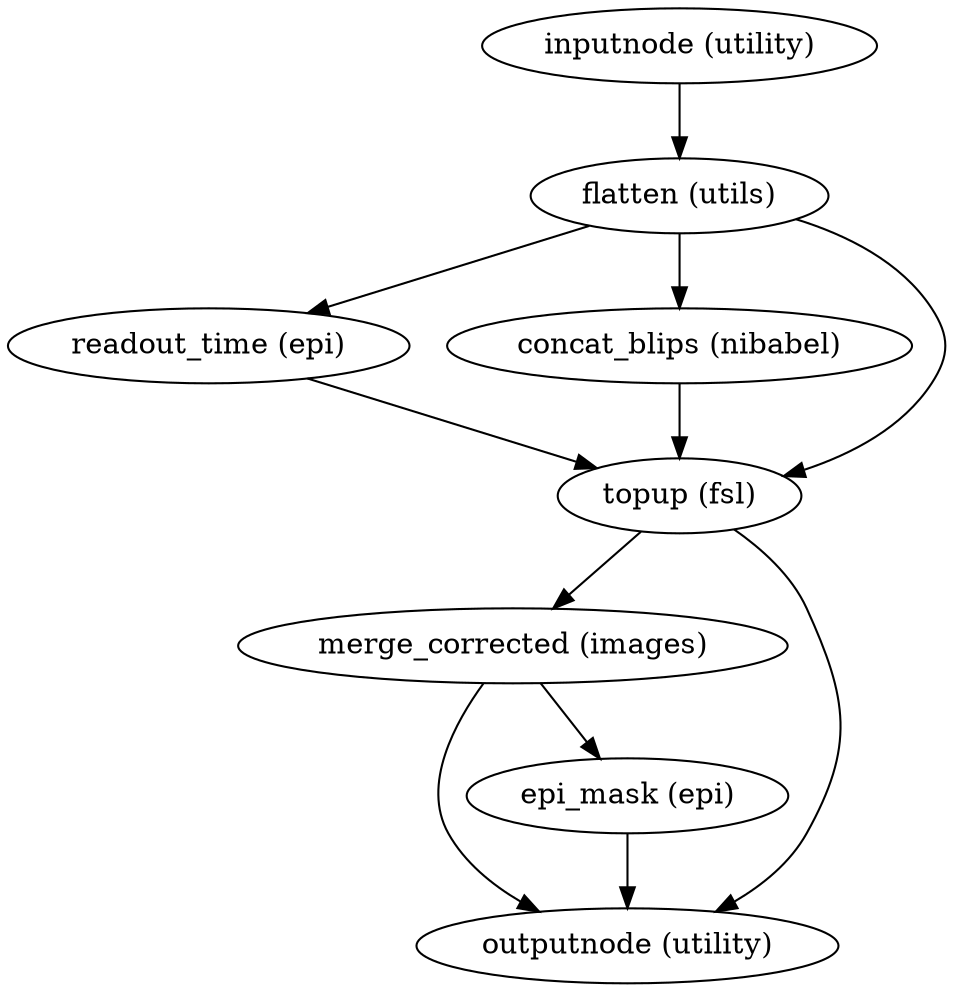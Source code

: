 strict digraph  {
"inputnode (utility)";
"flatten (utils)";
"readout_time (epi)";
"concat_blips (nibabel)";
"topup (fsl)";
"merge_corrected (images)";
"outputnode (utility)";
"epi_mask (epi)";
"inputnode (utility)" -> "flatten (utils)";
"flatten (utils)" -> "readout_time (epi)";
"flatten (utils)" -> "concat_blips (nibabel)";
"flatten (utils)" -> "topup (fsl)";
"readout_time (epi)" -> "topup (fsl)";
"concat_blips (nibabel)" -> "topup (fsl)";
"topup (fsl)" -> "merge_corrected (images)";
"topup (fsl)" -> "outputnode (utility)";
"merge_corrected (images)" -> "epi_mask (epi)";
"merge_corrected (images)" -> "outputnode (utility)";
"epi_mask (epi)" -> "outputnode (utility)";
}
